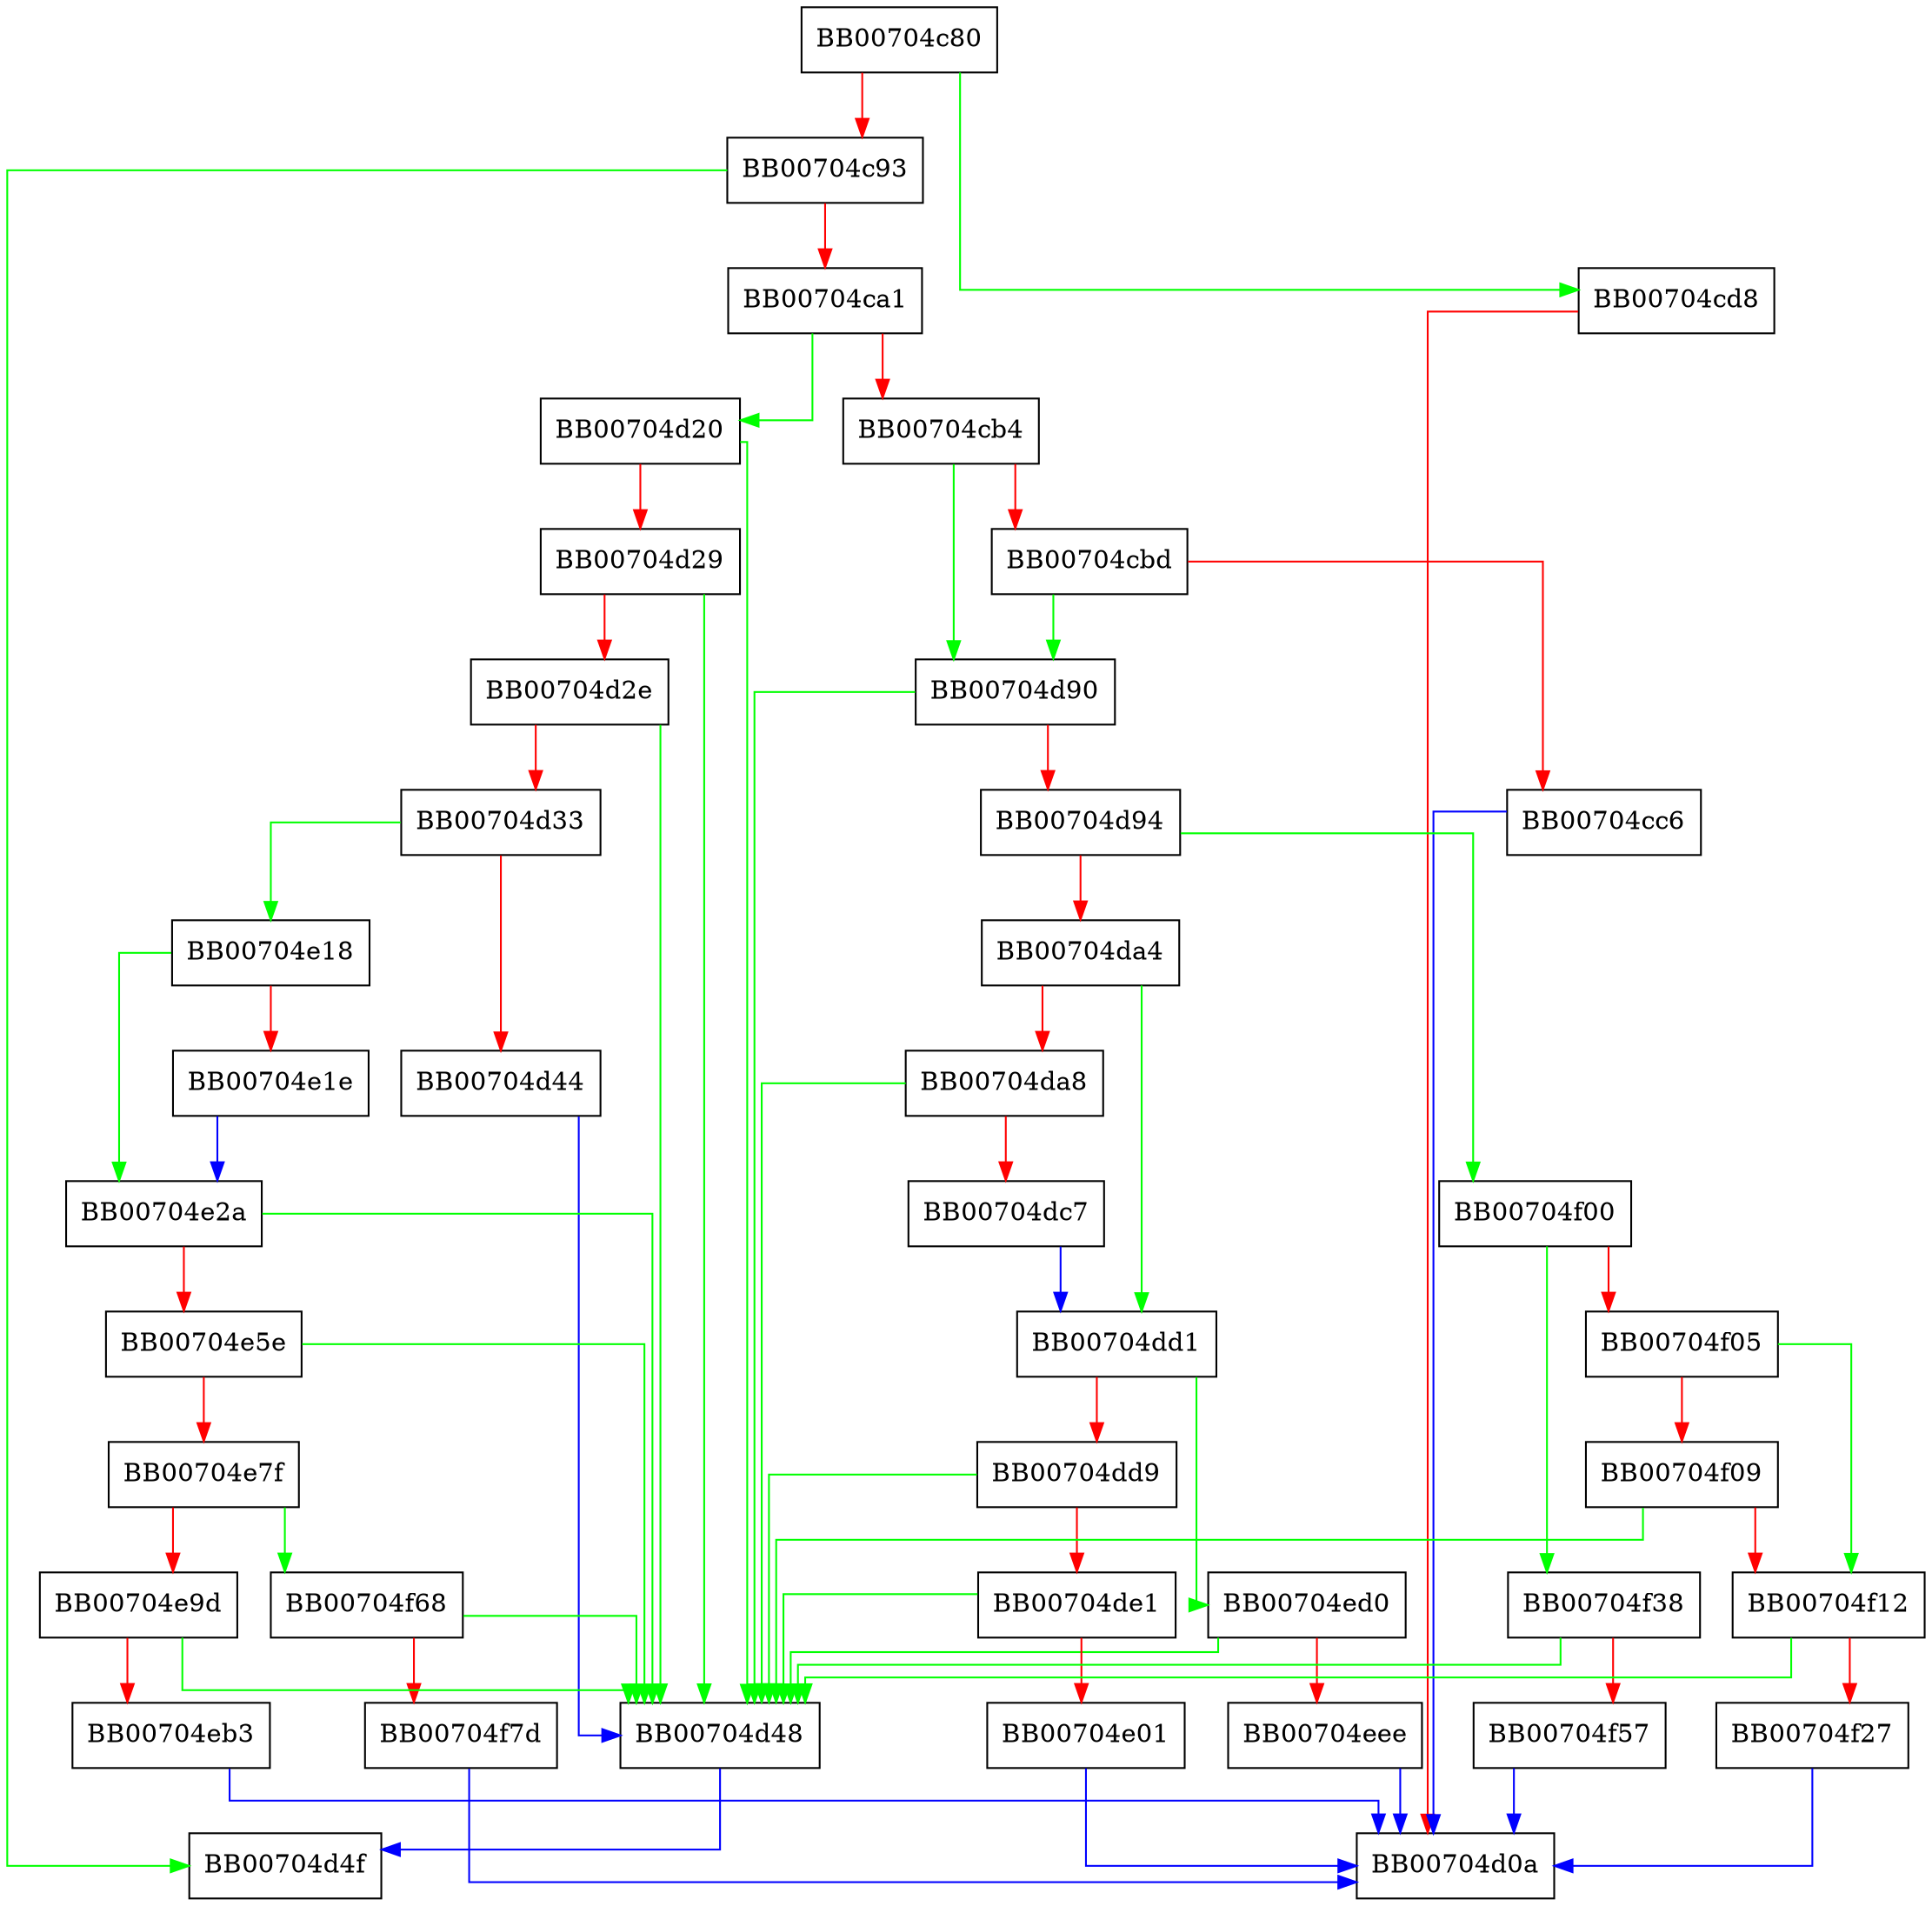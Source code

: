 digraph ossl_ccm_stream_update {
  node [shape="box"];
  graph [splines=ortho];
  BB00704c80 -> BB00704cd8 [color="green"];
  BB00704c80 -> BB00704c93 [color="red"];
  BB00704c93 -> BB00704d4f [color="green"];
  BB00704c93 -> BB00704ca1 [color="red"];
  BB00704ca1 -> BB00704d20 [color="green"];
  BB00704ca1 -> BB00704cb4 [color="red"];
  BB00704cb4 -> BB00704d90 [color="green"];
  BB00704cb4 -> BB00704cbd [color="red"];
  BB00704cbd -> BB00704d90 [color="green"];
  BB00704cbd -> BB00704cc6 [color="red"];
  BB00704cc6 -> BB00704d0a [color="blue"];
  BB00704cd8 -> BB00704d0a [color="red"];
  BB00704d20 -> BB00704d48 [color="green"];
  BB00704d20 -> BB00704d29 [color="red"];
  BB00704d29 -> BB00704d48 [color="green"];
  BB00704d29 -> BB00704d2e [color="red"];
  BB00704d2e -> BB00704d48 [color="green"];
  BB00704d2e -> BB00704d33 [color="red"];
  BB00704d33 -> BB00704e18 [color="green"];
  BB00704d33 -> BB00704d44 [color="red"];
  BB00704d44 -> BB00704d48 [color="blue"];
  BB00704d48 -> BB00704d4f [color="blue"];
  BB00704d90 -> BB00704d48 [color="green"];
  BB00704d90 -> BB00704d94 [color="red"];
  BB00704d94 -> BB00704f00 [color="green"];
  BB00704d94 -> BB00704da4 [color="red"];
  BB00704da4 -> BB00704dd1 [color="green"];
  BB00704da4 -> BB00704da8 [color="red"];
  BB00704da8 -> BB00704d48 [color="green"];
  BB00704da8 -> BB00704dc7 [color="red"];
  BB00704dc7 -> BB00704dd1 [color="blue"];
  BB00704dd1 -> BB00704ed0 [color="green"];
  BB00704dd1 -> BB00704dd9 [color="red"];
  BB00704dd9 -> BB00704d48 [color="green"];
  BB00704dd9 -> BB00704de1 [color="red"];
  BB00704de1 -> BB00704d48 [color="green"];
  BB00704de1 -> BB00704e01 [color="red"];
  BB00704e01 -> BB00704d0a [color="blue"];
  BB00704e18 -> BB00704e2a [color="green"];
  BB00704e18 -> BB00704e1e [color="red"];
  BB00704e1e -> BB00704e2a [color="blue"];
  BB00704e2a -> BB00704d48 [color="green"];
  BB00704e2a -> BB00704e5e [color="red"];
  BB00704e5e -> BB00704d48 [color="green"];
  BB00704e5e -> BB00704e7f [color="red"];
  BB00704e7f -> BB00704f68 [color="green"];
  BB00704e7f -> BB00704e9d [color="red"];
  BB00704e9d -> BB00704d48 [color="green"];
  BB00704e9d -> BB00704eb3 [color="red"];
  BB00704eb3 -> BB00704d0a [color="blue"];
  BB00704ed0 -> BB00704d48 [color="green"];
  BB00704ed0 -> BB00704eee [color="red"];
  BB00704eee -> BB00704d0a [color="blue"];
  BB00704f00 -> BB00704f38 [color="green"];
  BB00704f00 -> BB00704f05 [color="red"];
  BB00704f05 -> BB00704f12 [color="green"];
  BB00704f05 -> BB00704f09 [color="red"];
  BB00704f09 -> BB00704d48 [color="green"];
  BB00704f09 -> BB00704f12 [color="red"];
  BB00704f12 -> BB00704d48 [color="green"];
  BB00704f12 -> BB00704f27 [color="red"];
  BB00704f27 -> BB00704d0a [color="blue"];
  BB00704f38 -> BB00704d48 [color="green"];
  BB00704f38 -> BB00704f57 [color="red"];
  BB00704f57 -> BB00704d0a [color="blue"];
  BB00704f68 -> BB00704d48 [color="green"];
  BB00704f68 -> BB00704f7d [color="red"];
  BB00704f7d -> BB00704d0a [color="blue"];
}